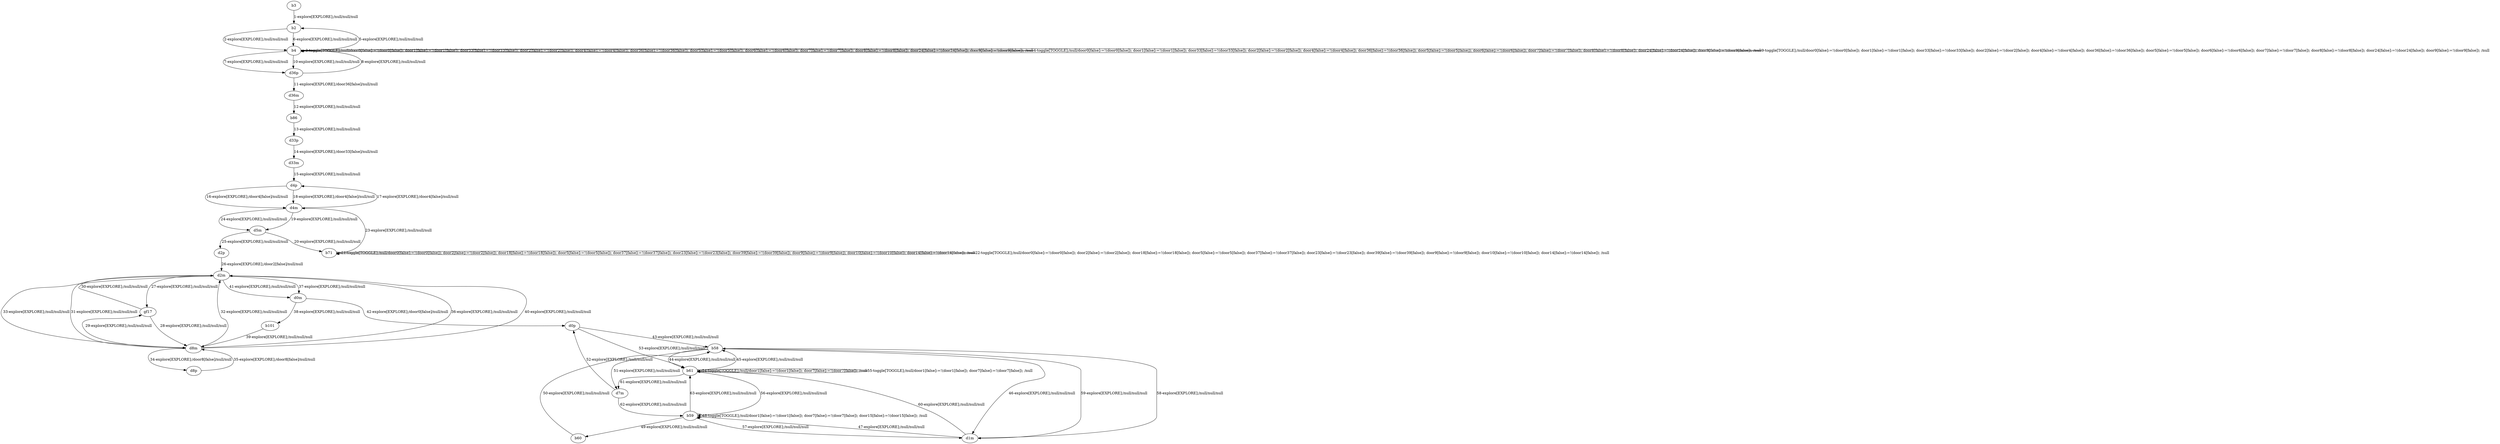 # Total number of goals covered by this test: 2
# b59 --> b59
# d1m --> b58

digraph g {
"b3" -> "b2" [label = "1-explore[EXPLORE];/null/null/null"];
"b2" -> "b4" [label = "2-explore[EXPLORE];/null/null/null"];
"b4" -> "b4" [label = "3-toggle[TOGGLE];/null/door0[false]:=!(door0[false]); door1[false]:=!(door1[false]); door33[false]:=!(door33[false]); door2[false]:=!(door2[false]); door4[false]:=!(door4[false]); door36[false]:=!(door36[false]); door5[false]:=!(door5[false]); door6[false]:=!(door6[false]); door7[false]:=!(door7[false]); door8[false]:=!(door8[false]); door24[false]:=!(door24[false]); door9[false]:=!(door9[false]); /null"];
"b4" -> "b4" [label = "4-toggle[TOGGLE];/null/door0[false]:=!(door0[false]); door1[false]:=!(door1[false]); door33[false]:=!(door33[false]); door2[false]:=!(door2[false]); door4[false]:=!(door4[false]); door36[false]:=!(door36[false]); door5[false]:=!(door5[false]); door6[false]:=!(door6[false]); door7[false]:=!(door7[false]); door8[false]:=!(door8[false]); door24[false]:=!(door24[false]); door9[false]:=!(door9[false]); /null"];
"b4" -> "b2" [label = "5-explore[EXPLORE];/null/null/null"];
"b2" -> "b4" [label = "6-explore[EXPLORE];/null/null/null"];
"b4" -> "d36p" [label = "7-explore[EXPLORE];/null/null/null"];
"d36p" -> "b4" [label = "8-explore[EXPLORE];/null/null/null"];
"b4" -> "b4" [label = "9-toggle[TOGGLE];/null/door0[false]:=!(door0[false]); door1[false]:=!(door1[false]); door33[false]:=!(door33[false]); door2[false]:=!(door2[false]); door4[false]:=!(door4[false]); door36[false]:=!(door36[false]); door5[false]:=!(door5[false]); door6[false]:=!(door6[false]); door7[false]:=!(door7[false]); door8[false]:=!(door8[false]); door24[false]:=!(door24[false]); door9[false]:=!(door9[false]); /null"];
"b4" -> "d36p" [label = "10-explore[EXPLORE];/null/null/null"];
"d36p" -> "d36m" [label = "11-explore[EXPLORE];/door36[false]/null/null"];
"d36m" -> "b86" [label = "12-explore[EXPLORE];/null/null/null"];
"b86" -> "d33p" [label = "13-explore[EXPLORE];/null/null/null"];
"d33p" -> "d33m" [label = "14-explore[EXPLORE];/door33[false]/null/null"];
"d33m" -> "d4p" [label = "15-explore[EXPLORE];/null/null/null"];
"d4p" -> "d4m" [label = "16-explore[EXPLORE];/door4[false]/null/null"];
"d4m" -> "d4p" [label = "17-explore[EXPLORE];/door4[false]/null/null"];
"d4p" -> "d4m" [label = "18-explore[EXPLORE];/door4[false]/null/null"];
"d4m" -> "d5m" [label = "19-explore[EXPLORE];/null/null/null"];
"d5m" -> "b71" [label = "20-explore[EXPLORE];/null/null/null"];
"b71" -> "b71" [label = "21-toggle[TOGGLE];/null/door0[false]:=!(door0[false]); door2[false]:=!(door2[false]); door18[false]:=!(door18[false]); door5[false]:=!(door5[false]); door37[false]:=!(door37[false]); door23[false]:=!(door23[false]); door39[false]:=!(door39[false]); door9[false]:=!(door9[false]); door10[false]:=!(door10[false]); door14[false]:=!(door14[false]); /null"];
"b71" -> "b71" [label = "22-toggle[TOGGLE];/null/door0[false]:=!(door0[false]); door2[false]:=!(door2[false]); door18[false]:=!(door18[false]); door5[false]:=!(door5[false]); door37[false]:=!(door37[false]); door23[false]:=!(door23[false]); door39[false]:=!(door39[false]); door9[false]:=!(door9[false]); door10[false]:=!(door10[false]); door14[false]:=!(door14[false]); /null"];
"b71" -> "d4m" [label = "23-explore[EXPLORE];/null/null/null"];
"d4m" -> "d5m" [label = "24-explore[EXPLORE];/null/null/null"];
"d5m" -> "d2p" [label = "25-explore[EXPLORE];/null/null/null"];
"d2p" -> "d2m" [label = "26-explore[EXPLORE];/door2[false]/null/null"];
"d2m" -> "gf17" [label = "27-explore[EXPLORE];/null/null/null"];
"gf17" -> "d8m" [label = "28-explore[EXPLORE];/null/null/null"];
"d8m" -> "gf17" [label = "29-explore[EXPLORE];/null/null/null"];
"gf17" -> "d2m" [label = "30-explore[EXPLORE];/null/null/null"];
"d2m" -> "d8m" [label = "31-explore[EXPLORE];/null/null/null"];
"d8m" -> "d2m" [label = "32-explore[EXPLORE];/null/null/null"];
"d2m" -> "d8m" [label = "33-explore[EXPLORE];/null/null/null"];
"d8m" -> "d8p" [label = "34-explore[EXPLORE];/door8[false]/null/null"];
"d8p" -> "d8m" [label = "35-explore[EXPLORE];/door8[false]/null/null"];
"d8m" -> "d2m" [label = "36-explore[EXPLORE];/null/null/null"];
"d2m" -> "d0m" [label = "37-explore[EXPLORE];/null/null/null"];
"d0m" -> "b101" [label = "38-explore[EXPLORE];/null/null/null"];
"b101" -> "d8m" [label = "39-explore[EXPLORE];/null/null/null"];
"d8m" -> "d2m" [label = "40-explore[EXPLORE];/null/null/null"];
"d2m" -> "d0m" [label = "41-explore[EXPLORE];/null/null/null"];
"d0m" -> "d0p" [label = "42-explore[EXPLORE];/door0[false]/null/null"];
"d0p" -> "b58" [label = "43-explore[EXPLORE];/null/null/null"];
"b58" -> "b61" [label = "44-explore[EXPLORE];/null/null/null"];
"b61" -> "b58" [label = "45-explore[EXPLORE];/null/null/null"];
"b58" -> "d1m" [label = "46-explore[EXPLORE];/null/null/null"];
"d1m" -> "b59" [label = "47-explore[EXPLORE];/null/null/null"];
"b59" -> "b59" [label = "48-toggle[TOGGLE];/null/door1[false]:=!(door1[false]); door7[false]:=!(door7[false]); door15[false]:=!(door15[false]); /null"];
"b59" -> "b60" [label = "49-explore[EXPLORE];/null/null/null"];
"b60" -> "b58" [label = "50-explore[EXPLORE];/null/null/null"];
"b58" -> "d7m" [label = "51-explore[EXPLORE];/null/null/null"];
"d7m" -> "d0p" [label = "52-explore[EXPLORE];/null/null/null"];
"d0p" -> "b61" [label = "53-explore[EXPLORE];/null/null/null"];
"b61" -> "b61" [label = "54-toggle[TOGGLE];/null/door1[false]:=!(door1[false]); door7[false]:=!(door7[false]); /null"];
"b61" -> "b61" [label = "55-toggle[TOGGLE];/null/door1[false]:=!(door1[false]); door7[false]:=!(door7[false]); /null"];
"b61" -> "b59" [label = "56-explore[EXPLORE];/null/null/null"];
"b59" -> "d1m" [label = "57-explore[EXPLORE];/null/null/null"];
"d1m" -> "b58" [label = "58-explore[EXPLORE];/null/null/null"];
"b58" -> "d1m" [label = "59-explore[EXPLORE];/null/null/null"];
"d1m" -> "b61" [label = "60-explore[EXPLORE];/null/null/null"];
"b61" -> "d7m" [label = "61-explore[EXPLORE];/null/null/null"];
"d7m" -> "b59" [label = "62-explore[EXPLORE];/null/null/null"];
"b59" -> "b61" [label = "63-explore[EXPLORE];/null/null/null"];
}